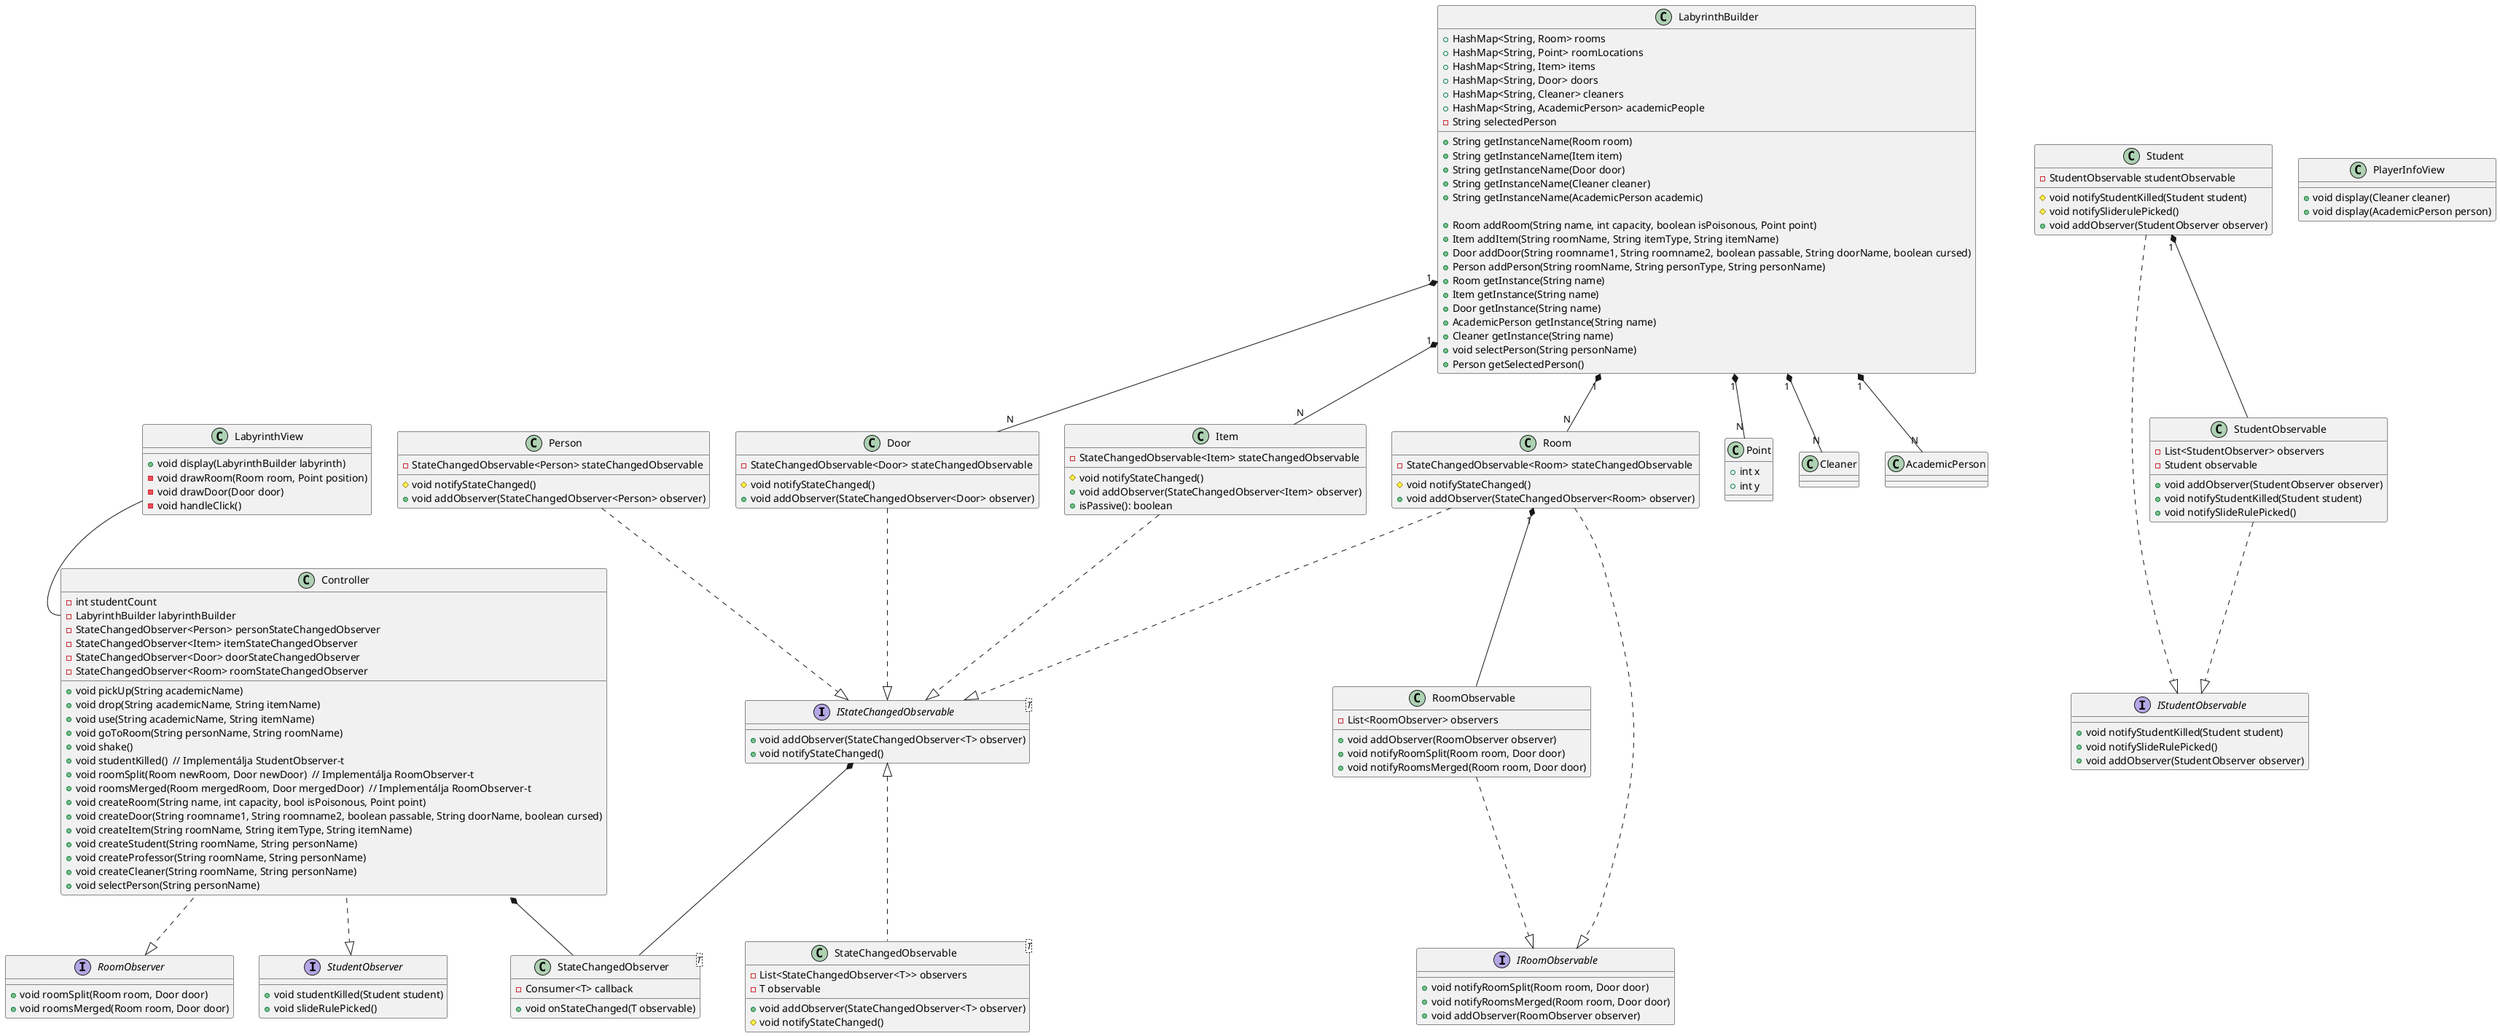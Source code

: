 @startuml GUI

interface IStateChangedObservable<T> {
    + void addObserver(StateChangedObserver<T> observer)
    + void notifyStateChanged()
}
"IStateChangedObservable" *-- StateChangedObserver

class StateChangedObserver<T> {
    - Consumer<T> callback
    + void onStateChanged(T observable)
}

class StateChangedObservable<T> implements IStateChangedObservable<T>{
    - List<StateChangedObserver<T>> observers
    - T observable
    + void addObserver(StateChangedObserver<T> observer)
    # void notifyStateChanged()
}

interface RoomObserver {
    + void roomSplit(Room room, Door door)
    + void roomsMerged(Room room, Door door)
}

class RoomObservable {
    - List<RoomObserver> observers
    + void addObserver(RoomObserver observer)
    + void notifyRoomSplit(Room room, Door door)
    + void notifyRoomsMerged(Room room, Door door)
}
 RoomObservable ..|> IRoomObservable


interface IRoomObservable {
    + void notifyRoomSplit(Room room, Door door)
    + void notifyRoomsMerged(Room room, Door door)
    + void addObserver(RoomObserver observer)
}

interface IStudentObservable {
    + void notifyStudentKilled(Student student)
    + void notifySlideRulePicked()
    + void addObserver(StudentObserver observer)
}

interface StudentObserver {
    + void studentKilled(Student student)
    + void slideRulePicked()
}

class StudentObservable {
    - List<StudentObserver> observers
    - Student observable
    + void addObserver(StudentObserver observer)
    + void notifyStudentKilled(Student student)
    + void notifySlideRulePicked()
}

StudentObservable ..|> IStudentObservable

class Student {
    - StudentObservable studentObservable
    # void notifyStudentKilled(Student student)
    # void notifySliderulePicked()
    + void addObserver(StudentObserver observer)
}

Student "1" *-- StudentObservable
Student ..|> IStudentObservable

class Person {
    - StateChangedObservable<Person> stateChangedObservable
    # void notifyStateChanged()
    + void addObserver(StateChangedObserver<Person> observer)
}

Person ..|> "IStateChangedObservable"

class Room {
    - StateChangedObservable<Room> stateChangedObservable
    # void notifyStateChanged()
    + void addObserver(StateChangedObserver<Room> observer)
}
Room "1" *-- RoomObservable
Room ..|> "IStateChangedObservable"
Room ..|> IRoomObservable


class Door {
    - StateChangedObservable<Door> stateChangedObservable
    # void notifyStateChanged()
    + void addObserver(StateChangedObserver<Door> observer)
}

Door ..|> "IStateChangedObservable"

class Item {
    - StateChangedObservable<Item> stateChangedObservable
    # void notifyStateChanged()
    + void addObserver(StateChangedObserver<Item> observer)
    + isPassive(): boolean
}

Item ..|> "IStateChangedObservable"

class LabyrinthView {
    + void display(LabyrinthBuilder labyrinth)
    - void drawRoom(Room room, Point position)
    - void drawDoor(Door door)
    - void handleClick()
}
LabyrinthView -- Controller::LabyrinthBuilder

class Point {
    + int x
    + int y
}

class PlayerInfoView {
    + void display(Cleaner cleaner)
    + void display(AcademicPerson person)
}

class LabyrinthBuilder {
    + HashMap<String, Room> rooms
    + HashMap<String, Point> roomLocations
    + HashMap<String, Item> items
    + HashMap<String, Door> doors
    + HashMap<String, Cleaner> cleaners
    + HashMap<String, AcademicPerson> academicPeople
    - String selectedPerson
    
    + String getInstanceName(Room room)
    + String getInstanceName(Item item)
    + String getInstanceName(Door door)
    + String getInstanceName(Cleaner cleaner)
    + String getInstanceName(AcademicPerson academic)
    
    + Room addRoom(String name, int capacity, boolean isPoisonous, Point point)
    + Item addItem(String roomName, String itemType, String itemName)
    + Door addDoor(String roomname1, String roomname2, boolean passable, String doorName, boolean cursed)
    + Person addPerson(String roomName, String personType, String personName)
    + Room getInstance(String name)
    + Item getInstance(String name)
    + Door getInstance(String name)
    + AcademicPerson getInstance(String name)
    + Cleaner getInstance(String name)
    + void selectPerson(String personName)
    + Person getSelectedPerson()
}

interface StudentObserver
interface RoomObserver

class Controller {
    - int studentCount
    - LabyrinthBuilder labyrinthBuilder
    - StateChangedObserver<Person> personStateChangedObserver
    - StateChangedObserver<Item> itemStateChangedObserver
    - StateChangedObserver<Door> doorStateChangedObserver
    - StateChangedObserver<Room> roomStateChangedObserver

    + void pickUp(String academicName)
    + void drop(String academicName, String itemName)
    + void use(String academicName, String itemName)
    + void goToRoom(String personName, String roomName)
    + void shake()
    + void studentKilled()  // Implementálja StudentObserver-t
    + void roomSplit(Room newRoom, Door newDoor)  // Implementálja RoomObserver-t
    + void roomsMerged(Room mergedRoom, Door mergedDoor)  // Implementálja RoomObserver-t
    + void createRoom(String name, int capacity, bool isPoisonous, Point point)
    + void createDoor(String roomname1, String roomname2, boolean passable, String doorName, boolean cursed)
    + void createItem(String roomName, String itemType, String itemName)
    + void createStudent(String roomName, String personName)
    + void createProfessor(String roomName, String personName)
    + void createCleaner(String roomName, String personName)
    + void selectPerson(String personName)
}
Controller *-- StateChangedObserver
Controller ..|> StudentObserver
Controller ..|> RoomObserver


LabyrinthBuilder "1" *-- "N" Room
LabyrinthBuilder "1" *-- "N" Point
LabyrinthBuilder "1" *-- "N" Item
LabyrinthBuilder "1" *-- "N" Door
LabyrinthBuilder "1" *-- "N" Cleaner
LabyrinthBuilder "1" *-- "N" AcademicPerson


@enduml
